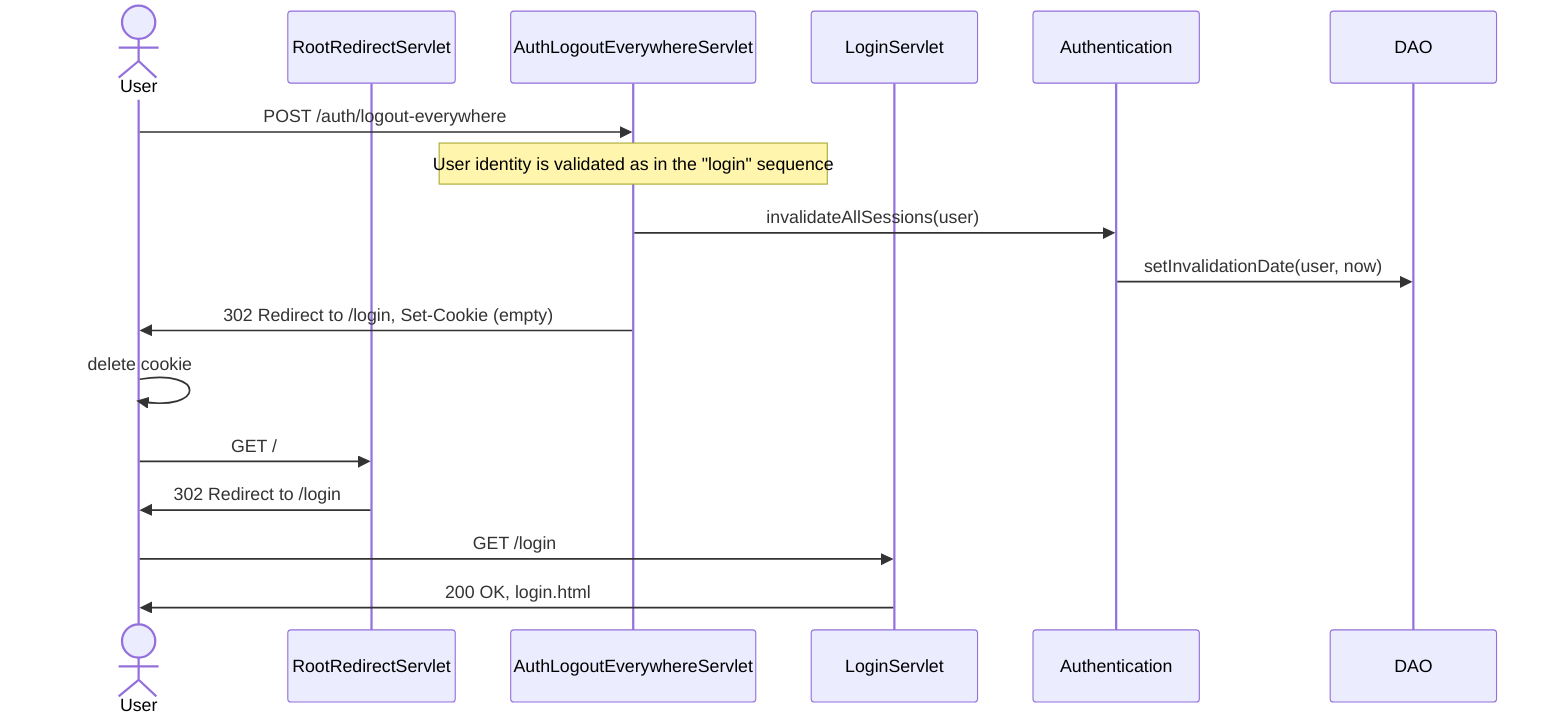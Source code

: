 sequenceDiagram
    actor User
    participant RootRedirectServlet
    participant AuthLogoutEverywhereServlet
    participant LoginServlet
    participant Authentication
    participant DAO
    User->>AuthLogoutEverywhereServlet: POST /auth/logout-everywhere
    note over AuthLogoutEverywhereServlet: User identity is validated as in the "login" sequence
    AuthLogoutEverywhereServlet->>Authentication: invalidateAllSessions(user)
    Authentication->>DAO: setInvalidationDate(user, now)
    AuthLogoutEverywhereServlet->>User: 302 Redirect to /login, Set-Cookie (empty)
    User->>User: delete cookie
    User->>RootRedirectServlet: GET /
    RootRedirectServlet->>User: 302 Redirect to /login
    User->>LoginServlet: GET /login
    LoginServlet->>User: 200 OK, login.html
